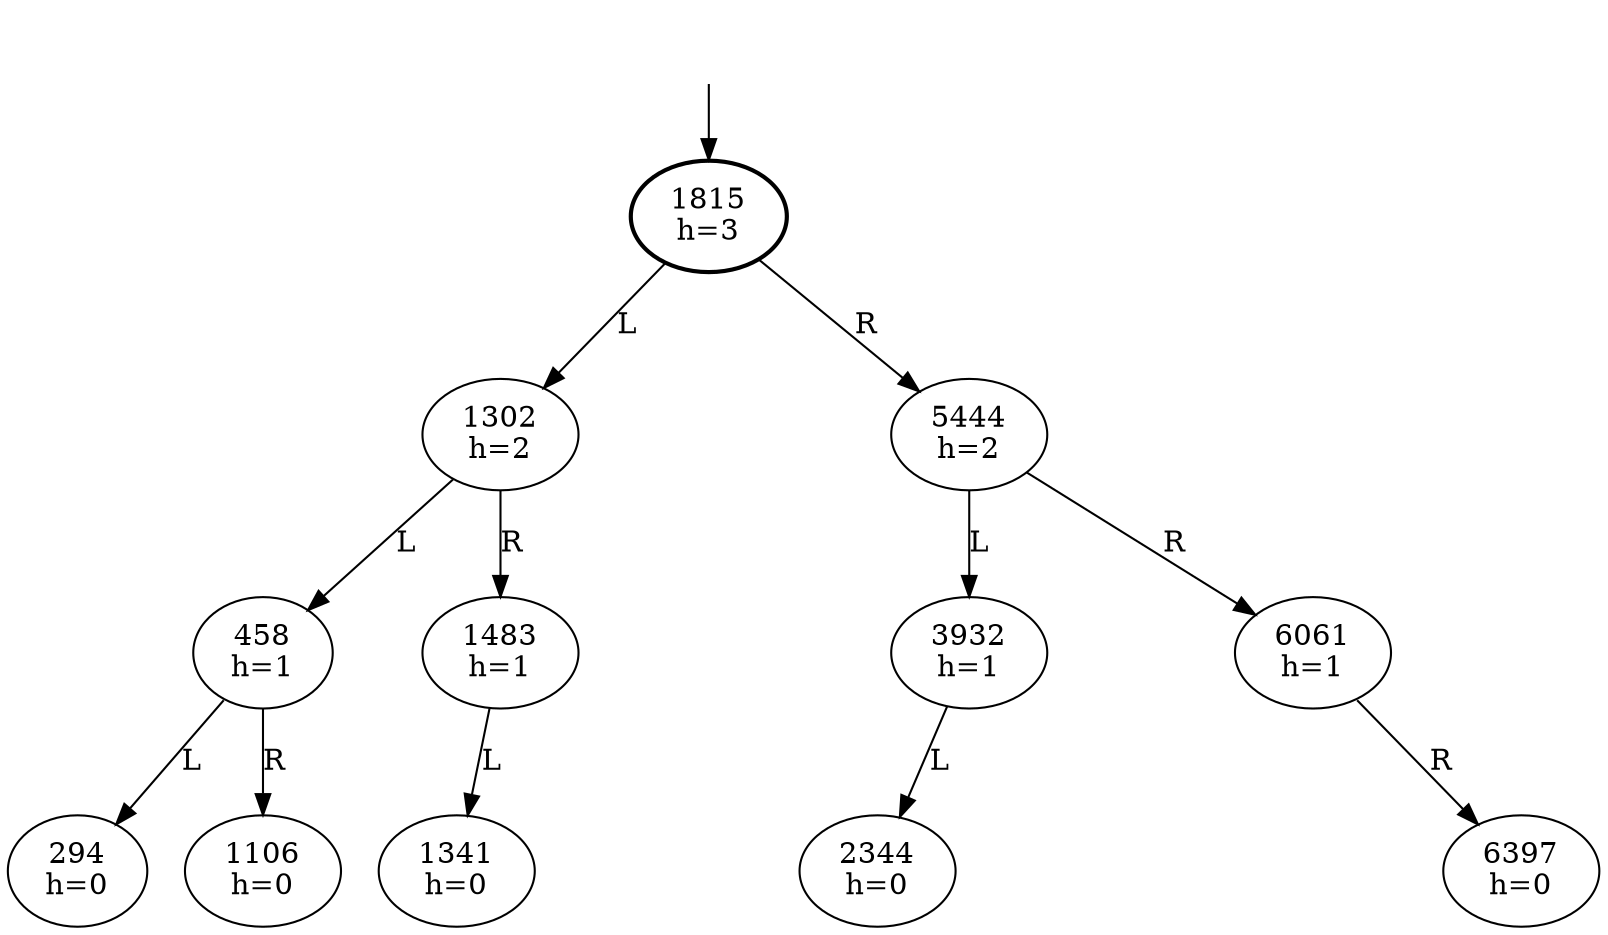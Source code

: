 digraph {
  DUMMY [style=invis];
  DUMMY -> 1815;
  1815 [penwidth=2];

  1815 [label="1815\nh=3"];

  1815 -> 1302 [label="L"];
  1302 [label="1302\nh=2"];

  1302 -> 458 [label="L"];
  458 [label="458\nh=1"];

  458 -> 294 [label="L"];
  294 [label="294\nh=0"];



  458 -> 1106 [label="R"];
  1106 [label="1106\nh=0"];



  1302 -> 1483 [label="R"];
  1483 [label="1483\nh=1"];

  1483 -> 1341 [label="L"];
  1341 [label="1341\nh=0"];



  1483 -> R_1483 [style=invis];
  R_1483 [style=invis];

  1815 -> 5444 [label="R"];
  5444 [label="5444\nh=2"];

  5444 -> 3932 [label="L"];
  3932 [label="3932\nh=1"];

  3932 -> 2344 [label="L"];
  2344 [label="2344\nh=0"];



  3932 -> R_3932 [style=invis];
  R_3932 [style=invis];

  5444 -> 6061 [label="R"];
  6061 [label="6061\nh=1"];

  6061 -> L_6061 [style=invis];
  L_6061 [style=invis];

  6061 -> 6397 [label="R"];
  6397 [label="6397\nh=0"];



}
